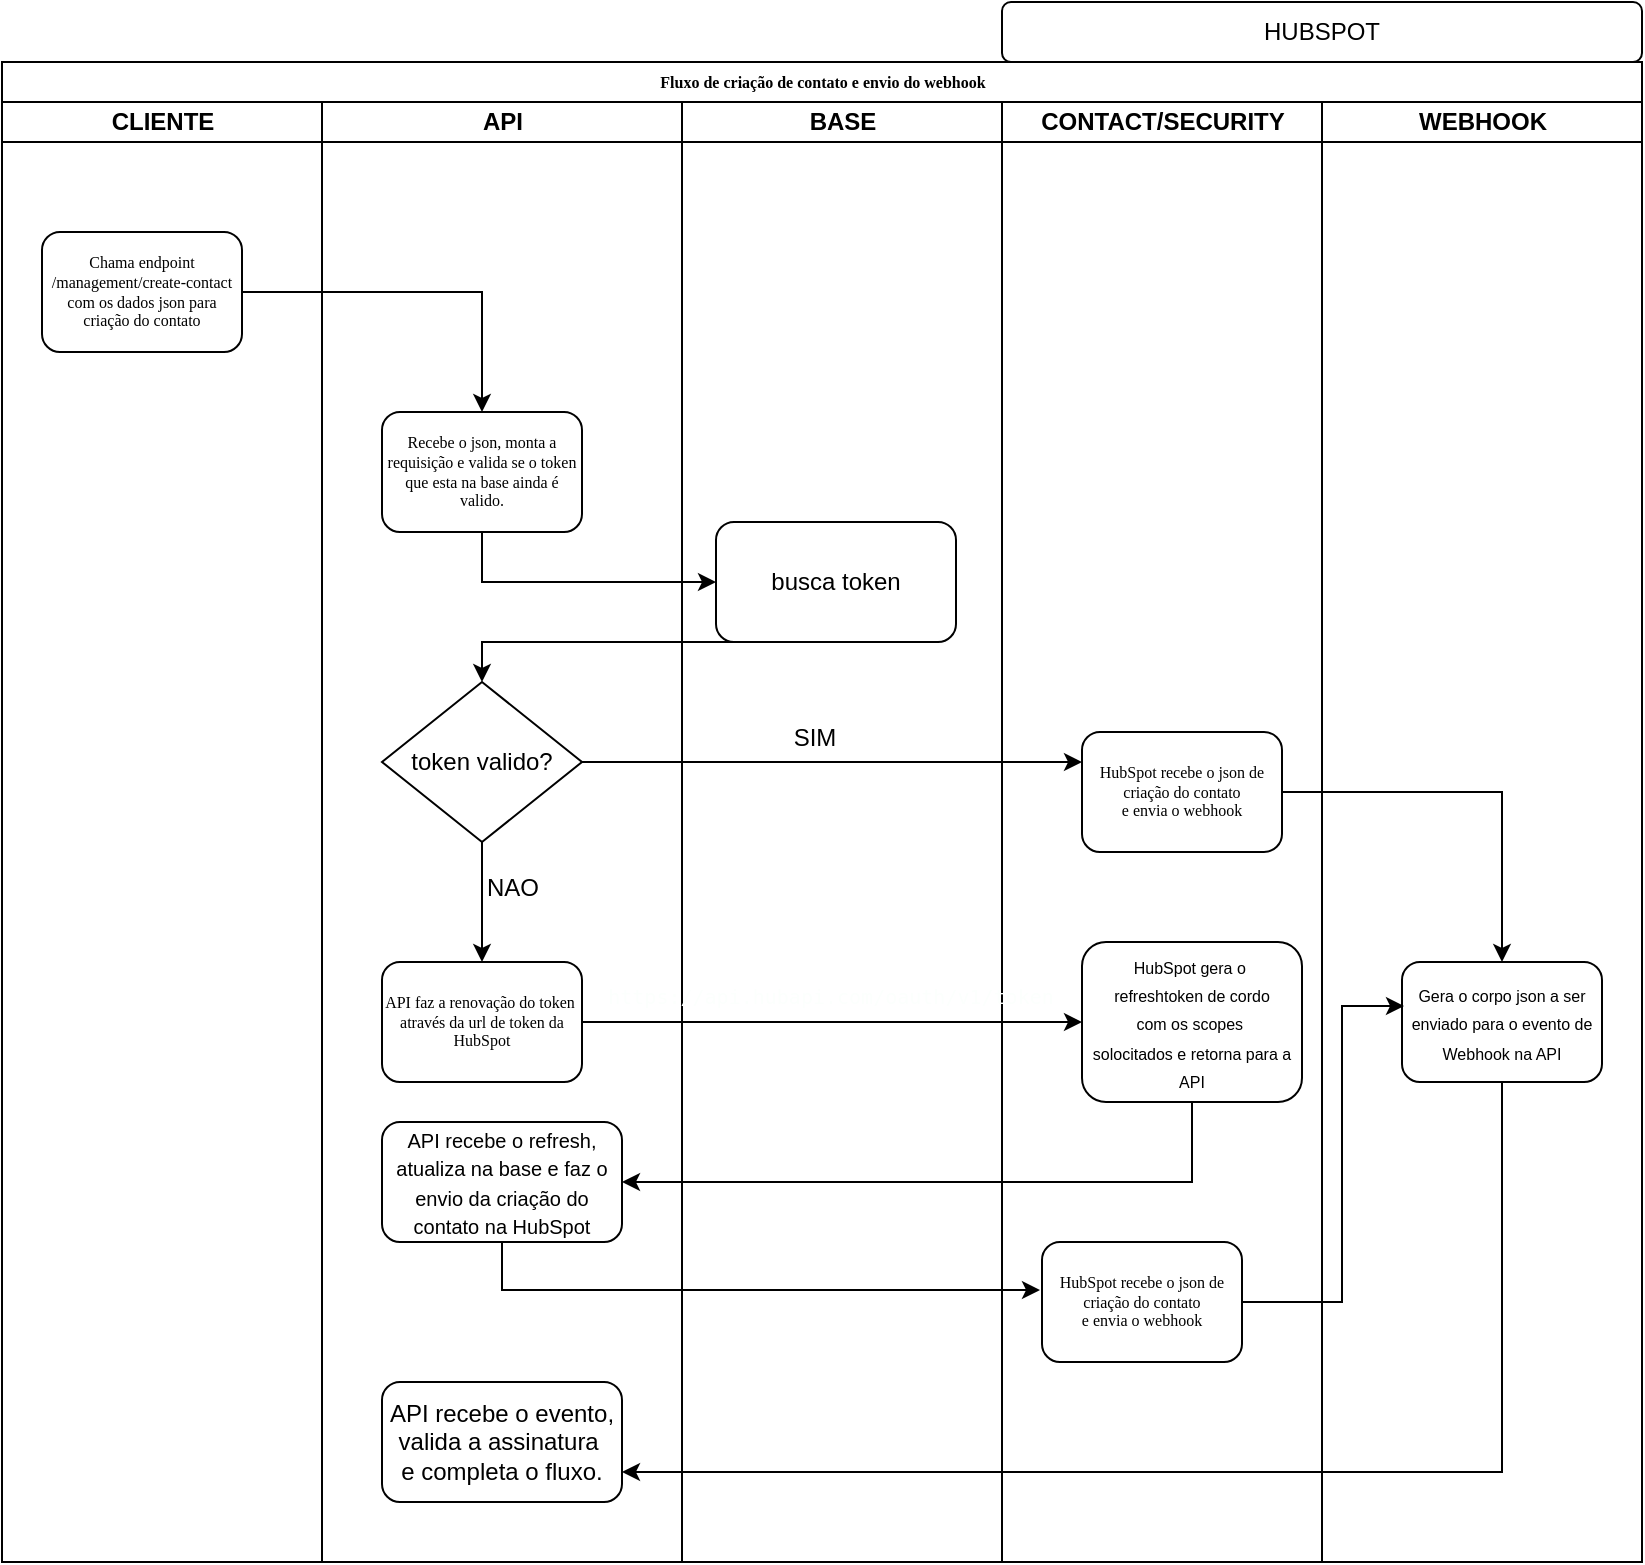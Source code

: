<mxfile version="26.2.12">
  <diagram id="KUXcLtYbqmfW_uUnK9HM" name="Página-1">
    <mxGraphModel dx="1420" dy="794" grid="1" gridSize="10" guides="1" tooltips="1" connect="1" arrows="1" fold="1" page="1" pageScale="1" pageWidth="1100" pageHeight="850" math="0" shadow="0">
      <root>
        <mxCell id="0" />
        <mxCell id="1" parent="0" />
        <mxCell id="1ziUDIRCh945kT0CxWAz-1" value="Fluxo de criação de contato e envio do webhook" style="swimlane;html=1;childLayout=stackLayout;startSize=20;rounded=0;shadow=0;labelBackgroundColor=none;strokeWidth=1;fontFamily=Verdana;fontSize=8;align=center;" vertex="1" parent="1">
          <mxGeometry x="80" y="50" width="820" height="750" as="geometry" />
        </mxCell>
        <mxCell id="1ziUDIRCh945kT0CxWAz-2" value="CLIENTE" style="swimlane;html=1;startSize=20;" vertex="1" parent="1ziUDIRCh945kT0CxWAz-1">
          <mxGeometry y="20" width="160" height="730" as="geometry" />
        </mxCell>
        <mxCell id="1ziUDIRCh945kT0CxWAz-3" value="Chama endpoint&lt;div&gt;/management/create-contact&lt;/div&gt;&lt;div&gt;com os dados json para criação do contato&lt;/div&gt;" style="rounded=1;whiteSpace=wrap;html=1;shadow=0;labelBackgroundColor=none;strokeWidth=1;fontFamily=Verdana;fontSize=8;align=center;" vertex="1" parent="1ziUDIRCh945kT0CxWAz-2">
          <mxGeometry x="20" y="65" width="100" height="60" as="geometry" />
        </mxCell>
        <mxCell id="1ziUDIRCh945kT0CxWAz-10" value="API" style="swimlane;html=1;startSize=20;" vertex="1" parent="1ziUDIRCh945kT0CxWAz-1">
          <mxGeometry x="160" y="20" width="180" height="730" as="geometry" />
        </mxCell>
        <mxCell id="1ziUDIRCh945kT0CxWAz-11" value="Recebe o json, monta a requisição e valida se o token que esta na base ainda é valido." style="rounded=1;whiteSpace=wrap;html=1;shadow=0;labelBackgroundColor=none;strokeWidth=1;fontFamily=Verdana;fontSize=8;align=center;" vertex="1" parent="1ziUDIRCh945kT0CxWAz-10">
          <mxGeometry x="30" y="155" width="100" height="60" as="geometry" />
        </mxCell>
        <mxCell id="1ziUDIRCh945kT0CxWAz-32" style="edgeStyle=orthogonalEdgeStyle;rounded=0;orthogonalLoop=1;jettySize=auto;html=1;exitX=0.5;exitY=1;exitDx=0;exitDy=0;entryX=0.5;entryY=0;entryDx=0;entryDy=0;" edge="1" parent="1ziUDIRCh945kT0CxWAz-10" source="1ziUDIRCh945kT0CxWAz-27" target="1ziUDIRCh945kT0CxWAz-4">
          <mxGeometry relative="1" as="geometry" />
        </mxCell>
        <mxCell id="1ziUDIRCh945kT0CxWAz-27" value="token valido?" style="rhombus;whiteSpace=wrap;html=1;" vertex="1" parent="1ziUDIRCh945kT0CxWAz-10">
          <mxGeometry x="30" y="290" width="100" height="80" as="geometry" />
        </mxCell>
        <mxCell id="1ziUDIRCh945kT0CxWAz-4" value="API faz a renovação do token&amp;nbsp; através da url de token da HubSpot" style="rounded=1;whiteSpace=wrap;html=1;shadow=0;labelBackgroundColor=none;strokeWidth=1;fontFamily=Verdana;fontSize=8;align=center;" vertex="1" parent="1ziUDIRCh945kT0CxWAz-10">
          <mxGeometry x="30" y="430" width="100" height="60" as="geometry" />
        </mxCell>
        <mxCell id="1ziUDIRCh945kT0CxWAz-36" value="&lt;font size=&quot;1&quot;&gt;API recebe o refresh, atualiza na base e faz o envio da criação do contato na HubSpot&lt;/font&gt;" style="rounded=1;whiteSpace=wrap;html=1;" vertex="1" parent="1ziUDIRCh945kT0CxWAz-10">
          <mxGeometry x="30" y="510" width="120" height="60" as="geometry" />
        </mxCell>
        <mxCell id="1ziUDIRCh945kT0CxWAz-47" value="API recebe o evento, valida a assinatura&amp;nbsp;&lt;div&gt;e completa o fluxo.&lt;/div&gt;" style="rounded=1;whiteSpace=wrap;html=1;" vertex="1" parent="1ziUDIRCh945kT0CxWAz-10">
          <mxGeometry x="30" y="640" width="120" height="60" as="geometry" />
        </mxCell>
        <mxCell id="1ziUDIRCh945kT0CxWAz-13" value="BASE" style="swimlane;html=1;startSize=20;" vertex="1" parent="1ziUDIRCh945kT0CxWAz-1">
          <mxGeometry x="340" y="20" width="160" height="730" as="geometry" />
        </mxCell>
        <mxCell id="1ziUDIRCh945kT0CxWAz-18" value="busca token" style="rounded=1;whiteSpace=wrap;html=1;" vertex="1" parent="1ziUDIRCh945kT0CxWAz-13">
          <mxGeometry x="17" y="210" width="120" height="60" as="geometry" />
        </mxCell>
        <mxCell id="1ziUDIRCh945kT0CxWAz-17" value="CONTACT/SECURITY" style="swimlane;html=1;startSize=20;" vertex="1" parent="1ziUDIRCh945kT0CxWAz-1">
          <mxGeometry x="500" y="20" width="160" height="730" as="geometry" />
        </mxCell>
        <mxCell id="1ziUDIRCh945kT0CxWAz-14" value="HubSpot recebe o json de criação do contato&lt;div&gt;e envia o webhook&lt;/div&gt;" style="rounded=1;whiteSpace=wrap;html=1;shadow=0;labelBackgroundColor=none;strokeWidth=1;fontFamily=Verdana;fontSize=8;align=center;" vertex="1" parent="1ziUDIRCh945kT0CxWAz-17">
          <mxGeometry x="40" y="315" width="100" height="60" as="geometry" />
        </mxCell>
        <mxCell id="1ziUDIRCh945kT0CxWAz-33" value="&lt;font style=&quot;font-size: 8px;&quot;&gt;HubSpot gera o&amp;nbsp;&lt;/font&gt;&lt;div&gt;&lt;span style=&quot;font-size: 8px;&quot;&gt;refreshtoken de cordo&lt;/span&gt;&lt;/div&gt;&lt;div&gt;&lt;span style=&quot;font-size: 8px;&quot;&gt;com os scopes&amp;nbsp;&lt;/span&gt;&lt;/div&gt;&lt;div&gt;&lt;span style=&quot;font-size: 8px;&quot;&gt;solocitados e retorna para a API&lt;/span&gt;&lt;/div&gt;" style="rounded=1;whiteSpace=wrap;html=1;" vertex="1" parent="1ziUDIRCh945kT0CxWAz-17">
          <mxGeometry x="40" y="420" width="110" height="80" as="geometry" />
        </mxCell>
        <mxCell id="1ziUDIRCh945kT0CxWAz-38" value="HubSpot recebe o json de criação do contato&lt;div&gt;e envia o webhook&lt;/div&gt;" style="rounded=1;whiteSpace=wrap;html=1;shadow=0;labelBackgroundColor=none;strokeWidth=1;fontFamily=Verdana;fontSize=8;align=center;" vertex="1" parent="1ziUDIRCh945kT0CxWAz-17">
          <mxGeometry x="20" y="570" width="100" height="60" as="geometry" />
        </mxCell>
        <mxCell id="1ziUDIRCh945kT0CxWAz-19" style="edgeStyle=orthogonalEdgeStyle;rounded=0;orthogonalLoop=1;jettySize=auto;html=1;exitX=1;exitY=0.5;exitDx=0;exitDy=0;entryX=0.5;entryY=0;entryDx=0;entryDy=0;" edge="1" parent="1ziUDIRCh945kT0CxWAz-1" source="1ziUDIRCh945kT0CxWAz-3" target="1ziUDIRCh945kT0CxWAz-11">
          <mxGeometry relative="1" as="geometry" />
        </mxCell>
        <mxCell id="1ziUDIRCh945kT0CxWAz-28" style="edgeStyle=orthogonalEdgeStyle;rounded=0;orthogonalLoop=1;jettySize=auto;html=1;exitX=1;exitY=0.5;exitDx=0;exitDy=0;entryX=0;entryY=0.25;entryDx=0;entryDy=0;" edge="1" parent="1ziUDIRCh945kT0CxWAz-1" source="1ziUDIRCh945kT0CxWAz-27" target="1ziUDIRCh945kT0CxWAz-14">
          <mxGeometry relative="1" as="geometry">
            <mxPoint x="364" y="289" as="targetPoint" />
          </mxGeometry>
        </mxCell>
        <mxCell id="1ziUDIRCh945kT0CxWAz-29" style="edgeStyle=orthogonalEdgeStyle;rounded=0;orthogonalLoop=1;jettySize=auto;html=1;exitX=0.5;exitY=1;exitDx=0;exitDy=0;entryX=0;entryY=0.5;entryDx=0;entryDy=0;" edge="1" parent="1ziUDIRCh945kT0CxWAz-1" source="1ziUDIRCh945kT0CxWAz-11" target="1ziUDIRCh945kT0CxWAz-18">
          <mxGeometry relative="1" as="geometry" />
        </mxCell>
        <mxCell id="1ziUDIRCh945kT0CxWAz-30" style="edgeStyle=orthogonalEdgeStyle;rounded=0;orthogonalLoop=1;jettySize=auto;html=1;exitX=0.5;exitY=1;exitDx=0;exitDy=0;entryX=0.5;entryY=0;entryDx=0;entryDy=0;" edge="1" parent="1ziUDIRCh945kT0CxWAz-1" source="1ziUDIRCh945kT0CxWAz-18" target="1ziUDIRCh945kT0CxWAz-27">
          <mxGeometry relative="1" as="geometry">
            <Array as="points">
              <mxPoint x="240" y="290" />
            </Array>
          </mxGeometry>
        </mxCell>
        <mxCell id="1ziUDIRCh945kT0CxWAz-34" style="edgeStyle=orthogonalEdgeStyle;rounded=0;orthogonalLoop=1;jettySize=auto;html=1;exitX=1;exitY=0.5;exitDx=0;exitDy=0;entryX=0;entryY=0.5;entryDx=0;entryDy=0;" edge="1" parent="1ziUDIRCh945kT0CxWAz-1" source="1ziUDIRCh945kT0CxWAz-4" target="1ziUDIRCh945kT0CxWAz-33">
          <mxGeometry relative="1" as="geometry" />
        </mxCell>
        <mxCell id="1ziUDIRCh945kT0CxWAz-37" style="edgeStyle=orthogonalEdgeStyle;rounded=0;orthogonalLoop=1;jettySize=auto;html=1;exitX=0.5;exitY=1;exitDx=0;exitDy=0;entryX=1;entryY=0.5;entryDx=0;entryDy=0;" edge="1" parent="1ziUDIRCh945kT0CxWAz-1" source="1ziUDIRCh945kT0CxWAz-33" target="1ziUDIRCh945kT0CxWAz-36">
          <mxGeometry relative="1" as="geometry" />
        </mxCell>
        <mxCell id="1ziUDIRCh945kT0CxWAz-39" style="edgeStyle=orthogonalEdgeStyle;rounded=0;orthogonalLoop=1;jettySize=auto;html=1;exitX=0.5;exitY=1;exitDx=0;exitDy=0;entryX=-0.01;entryY=0.4;entryDx=0;entryDy=0;entryPerimeter=0;" edge="1" parent="1ziUDIRCh945kT0CxWAz-1" source="1ziUDIRCh945kT0CxWAz-36" target="1ziUDIRCh945kT0CxWAz-38">
          <mxGeometry relative="1" as="geometry" />
        </mxCell>
        <mxCell id="1ziUDIRCh945kT0CxWAz-35" value="&lt;div&gt;&lt;pre style=&quot;font-family: &amp;quot;JetBrains Mono&amp;quot;, monospace;&quot;&gt;&lt;font style=&quot;color: light-dark(rgb(252, 255, 253), rgb(255, 255, 255)); font-size: 10px;&quot;&gt;https://api.hubapi.com/oauth/v1/token&lt;/font&gt;&lt;/pre&gt;&lt;/div&gt;" style="text;html=1;align=center;verticalAlign=middle;resizable=0;points=[];autosize=1;strokeColor=none;fillColor=none;" vertex="1" parent="1">
          <mxGeometry x="379" y="492" width="230" height="50" as="geometry" />
        </mxCell>
        <mxCell id="1ziUDIRCh945kT0CxWAz-41" value="WEBHOOK" style="swimlane;html=1;startSize=20;" vertex="1" parent="1">
          <mxGeometry x="740" y="70" width="160" height="730" as="geometry" />
        </mxCell>
        <mxCell id="1ziUDIRCh945kT0CxWAz-43" value="&lt;span style=&quot;font-size: 8px;&quot;&gt;Gera o corpo json a ser enviado para o evento de Webhook na API&lt;/span&gt;" style="rounded=1;whiteSpace=wrap;html=1;" vertex="1" parent="1ziUDIRCh945kT0CxWAz-41">
          <mxGeometry x="40" y="430" width="100" height="60" as="geometry" />
        </mxCell>
        <mxCell id="1ziUDIRCh945kT0CxWAz-45" style="edgeStyle=orthogonalEdgeStyle;rounded=0;orthogonalLoop=1;jettySize=auto;html=1;exitX=1;exitY=0.5;exitDx=0;exitDy=0;entryX=0.5;entryY=0;entryDx=0;entryDy=0;" edge="1" parent="1" source="1ziUDIRCh945kT0CxWAz-14" target="1ziUDIRCh945kT0CxWAz-43">
          <mxGeometry relative="1" as="geometry" />
        </mxCell>
        <mxCell id="1ziUDIRCh945kT0CxWAz-46" style="edgeStyle=orthogonalEdgeStyle;rounded=0;orthogonalLoop=1;jettySize=auto;html=1;exitX=1;exitY=0.5;exitDx=0;exitDy=0;entryX=0.01;entryY=0.367;entryDx=0;entryDy=0;entryPerimeter=0;" edge="1" parent="1" source="1ziUDIRCh945kT0CxWAz-38" target="1ziUDIRCh945kT0CxWAz-43">
          <mxGeometry relative="1" as="geometry">
            <Array as="points">
              <mxPoint x="750" y="670" />
              <mxPoint x="750" y="522" />
            </Array>
          </mxGeometry>
        </mxCell>
        <mxCell id="1ziUDIRCh945kT0CxWAz-48" style="edgeStyle=orthogonalEdgeStyle;rounded=0;orthogonalLoop=1;jettySize=auto;html=1;exitX=0.5;exitY=1;exitDx=0;exitDy=0;entryX=1;entryY=0.75;entryDx=0;entryDy=0;" edge="1" parent="1" source="1ziUDIRCh945kT0CxWAz-43" target="1ziUDIRCh945kT0CxWAz-47">
          <mxGeometry relative="1" as="geometry" />
        </mxCell>
        <mxCell id="1ziUDIRCh945kT0CxWAz-49" value="HUBSPOT" style="rounded=1;whiteSpace=wrap;html=1;" vertex="1" parent="1">
          <mxGeometry x="580" y="20" width="320" height="30" as="geometry" />
        </mxCell>
        <mxCell id="1ziUDIRCh945kT0CxWAz-50" value="SIM" style="text;html=1;align=center;verticalAlign=middle;resizable=0;points=[];autosize=1;strokeColor=none;fillColor=none;" vertex="1" parent="1">
          <mxGeometry x="466" y="373" width="40" height="30" as="geometry" />
        </mxCell>
        <mxCell id="1ziUDIRCh945kT0CxWAz-51" value="NAO" style="text;html=1;align=center;verticalAlign=middle;resizable=0;points=[];autosize=1;strokeColor=none;fillColor=none;" vertex="1" parent="1">
          <mxGeometry x="310" y="448" width="50" height="30" as="geometry" />
        </mxCell>
      </root>
    </mxGraphModel>
  </diagram>
</mxfile>
